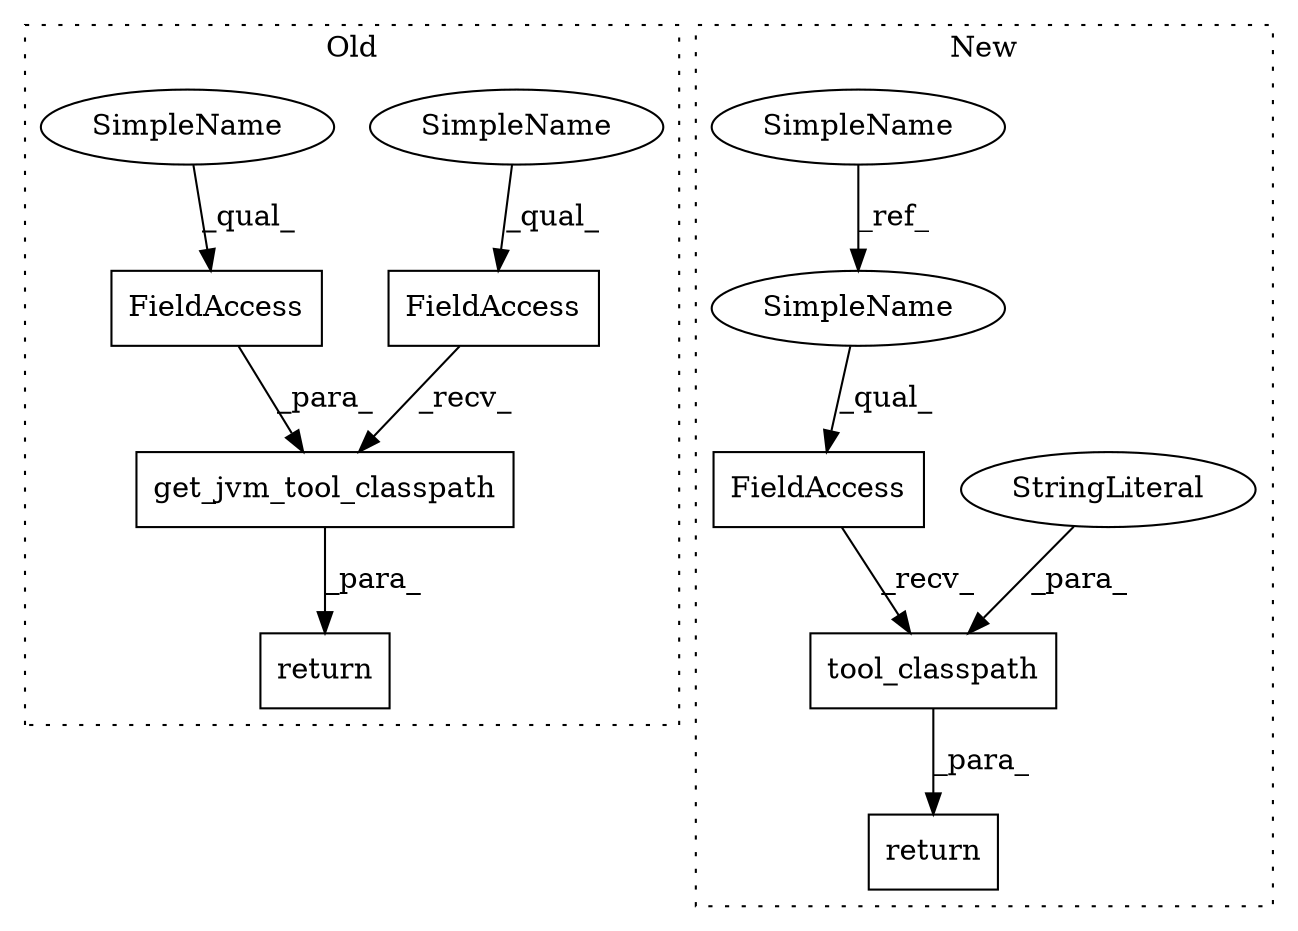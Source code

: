 digraph G {
subgraph cluster0 {
1 [label="return" a="41" s="2546" l="7" shape="box"];
6 [label="get_jvm_tool_classpath" a="32" s="2581,2628" l="23,1" shape="box"];
7 [label="FieldAccess" a="22" s="2553" l="27" shape="box"];
9 [label="FieldAccess" a="22" s="2604" l="24" shape="box"];
11 [label="SimpleName" a="42" s="2553" l="4" shape="ellipse"];
12 [label="SimpleName" a="42" s="2604" l="4" shape="ellipse"];
label = "Old";
style="dotted";
}
subgraph cluster1 {
2 [label="tool_classpath" a="32" s="1732,1753" l="15,1" shape="box"];
3 [label="FieldAccess" a="22" s="1713" l="18" shape="box"];
4 [label="StringLiteral" a="45" s="1747" l="6" shape="ellipse"];
5 [label="return" a="41" s="1706" l="7" shape="box"];
8 [label="SimpleName" a="42" s="1695" l="4" shape="ellipse"];
10 [label="SimpleName" a="42" s="1713" l="4" shape="ellipse"];
label = "New";
style="dotted";
}
2 -> 5 [label="_para_"];
3 -> 2 [label="_recv_"];
4 -> 2 [label="_para_"];
6 -> 1 [label="_para_"];
7 -> 6 [label="_recv_"];
8 -> 10 [label="_ref_"];
9 -> 6 [label="_para_"];
10 -> 3 [label="_qual_"];
11 -> 7 [label="_qual_"];
12 -> 9 [label="_qual_"];
}